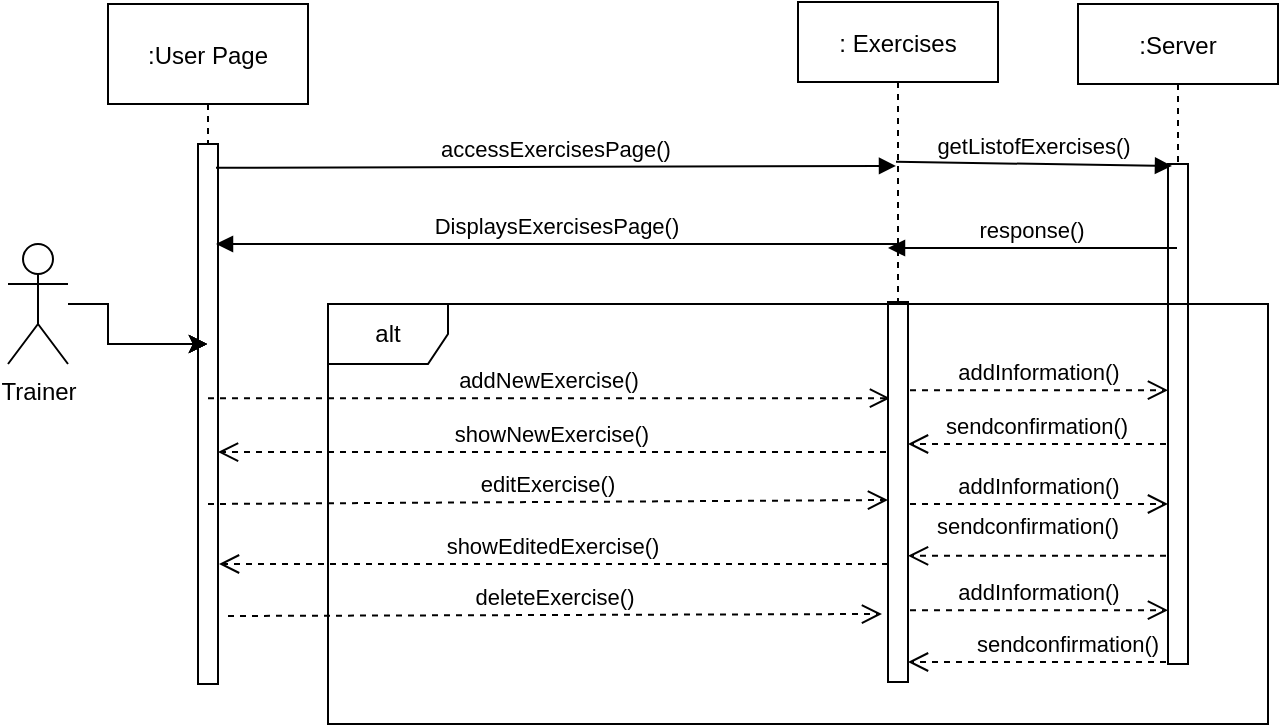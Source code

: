 <mxfile version="14.7.7" type="device"><diagram id="kgpKYQtTHZ0yAKxKKP6v" name="Page-1"><mxGraphModel dx="868" dy="393" grid="1" gridSize="10" guides="1" tooltips="1" connect="1" arrows="1" fold="1" page="1" pageScale="1" pageWidth="850" pageHeight="1100" math="0" shadow="0"><root><mxCell id="0"/><mxCell id="1" parent="0"/><mxCell id="3nuBFxr9cyL0pnOWT2aG-1" value=":User Page" style="shape=umlLifeline;perimeter=lifelinePerimeter;container=1;collapsible=0;recursiveResize=0;rounded=0;shadow=0;strokeWidth=1;size=50;" parent="1" vertex="1"><mxGeometry x="120" y="60" width="100" height="340" as="geometry"/></mxCell><mxCell id="3nuBFxr9cyL0pnOWT2aG-2" value="" style="points=[];perimeter=orthogonalPerimeter;rounded=0;shadow=0;strokeWidth=1;" parent="3nuBFxr9cyL0pnOWT2aG-1" vertex="1"><mxGeometry x="45" y="70" width="10" height="270" as="geometry"/></mxCell><mxCell id="3nuBFxr9cyL0pnOWT2aG-10" value="addNewExercise()" style="verticalAlign=bottom;endArrow=open;dashed=1;endSize=8;shadow=0;strokeWidth=1;entryX=0.1;entryY=0.253;entryDx=0;entryDy=0;entryPerimeter=0;" parent="1" source="3nuBFxr9cyL0pnOWT2aG-1" target="0onaAtjH3GM_hd_BpXRS-7" edge="1"><mxGeometry relative="1" as="geometry"><mxPoint x="500" y="260" as="targetPoint"/><mxPoint x="190" y="256" as="sourcePoint"/></mxGeometry></mxCell><mxCell id="0onaAtjH3GM_hd_BpXRS-6" value=": Exercises" style="shape=umlLifeline;perimeter=lifelinePerimeter;container=1;collapsible=0;recursiveResize=0;rounded=0;shadow=0;strokeWidth=1;" vertex="1" parent="1"><mxGeometry x="465" y="59" width="100" height="340" as="geometry"/></mxCell><mxCell id="0onaAtjH3GM_hd_BpXRS-7" value="" style="points=[];perimeter=orthogonalPerimeter;rounded=0;shadow=0;strokeWidth=1;" vertex="1" parent="0onaAtjH3GM_hd_BpXRS-6"><mxGeometry x="45" y="150" width="10" height="190" as="geometry"/></mxCell><mxCell id="0onaAtjH3GM_hd_BpXRS-8" value="showNewExercise()" style="verticalAlign=bottom;endArrow=open;dashed=1;endSize=8;shadow=0;strokeWidth=1;exitX=-0.1;exitY=0.395;exitDx=0;exitDy=0;exitPerimeter=0;" edge="1" parent="1" source="0onaAtjH3GM_hd_BpXRS-7" target="3nuBFxr9cyL0pnOWT2aG-2"><mxGeometry relative="1" as="geometry"><mxPoint x="200" y="290" as="targetPoint"/><mxPoint x="490" y="285" as="sourcePoint"/></mxGeometry></mxCell><mxCell id="0onaAtjH3GM_hd_BpXRS-9" value="accessExercisesPage()" style="verticalAlign=bottom;endArrow=block;shadow=0;strokeWidth=1;exitX=0.9;exitY=0.044;exitDx=0;exitDy=0;exitPerimeter=0;entryX=0.49;entryY=0.241;entryDx=0;entryDy=0;entryPerimeter=0;" edge="1" parent="1" source="3nuBFxr9cyL0pnOWT2aG-2" target="0onaAtjH3GM_hd_BpXRS-6"><mxGeometry relative="1" as="geometry"><mxPoint x="200" y="140" as="sourcePoint"/><mxPoint x="500" y="140" as="targetPoint"/></mxGeometry></mxCell><mxCell id="0onaAtjH3GM_hd_BpXRS-10" value="DisplaysExercisesPage()" style="verticalAlign=bottom;endArrow=block;shadow=0;strokeWidth=1;exitX=0.5;exitY=0.356;exitDx=0;exitDy=0;exitPerimeter=0;" edge="1" parent="1" source="0onaAtjH3GM_hd_BpXRS-6"><mxGeometry relative="1" as="geometry"><mxPoint x="500" y="180" as="sourcePoint"/><mxPoint x="174" y="180" as="targetPoint"/></mxGeometry></mxCell><mxCell id="0onaAtjH3GM_hd_BpXRS-16" value=":Server" style="shape=umlLifeline;perimeter=lifelinePerimeter;container=1;collapsible=0;recursiveResize=0;rounded=0;shadow=0;strokeWidth=1;" vertex="1" parent="1"><mxGeometry x="605" y="60" width="100" height="330" as="geometry"/></mxCell><mxCell id="0onaAtjH3GM_hd_BpXRS-17" value="" style="points=[];perimeter=orthogonalPerimeter;rounded=0;shadow=0;strokeWidth=1;" vertex="1" parent="0onaAtjH3GM_hd_BpXRS-16"><mxGeometry x="45" y="80" width="10" height="250" as="geometry"/></mxCell><mxCell id="0onaAtjH3GM_hd_BpXRS-19" value="getListofExercises()" style="verticalAlign=bottom;endArrow=block;shadow=0;strokeWidth=1;exitX=0.49;exitY=0.235;exitDx=0;exitDy=0;exitPerimeter=0;entryX=0.2;entryY=0.004;entryDx=0;entryDy=0;entryPerimeter=0;" edge="1" parent="1" source="0onaAtjH3GM_hd_BpXRS-6" target="0onaAtjH3GM_hd_BpXRS-17"><mxGeometry relative="1" as="geometry"><mxPoint x="530" y="140" as="sourcePoint"/><mxPoint x="630" y="140" as="targetPoint"/></mxGeometry></mxCell><mxCell id="0onaAtjH3GM_hd_BpXRS-20" value="response()" style="verticalAlign=bottom;endArrow=block;shadow=0;strokeWidth=1;" edge="1" parent="1" source="0onaAtjH3GM_hd_BpXRS-16"><mxGeometry relative="1" as="geometry"><mxPoint x="620" y="190" as="sourcePoint"/><mxPoint x="510" y="182" as="targetPoint"/><Array as="points"><mxPoint x="590" y="182"/></Array></mxGeometry></mxCell><mxCell id="0onaAtjH3GM_hd_BpXRS-21" value="addInformation()" style="verticalAlign=bottom;endArrow=open;dashed=1;endSize=8;shadow=0;strokeWidth=1;exitX=1.1;exitY=0.232;exitDx=0;exitDy=0;exitPerimeter=0;" edge="1" parent="1" source="0onaAtjH3GM_hd_BpXRS-7" target="0onaAtjH3GM_hd_BpXRS-17"><mxGeometry relative="1" as="geometry"><mxPoint x="575" y="257" as="targetPoint"/><mxPoint x="530" y="255" as="sourcePoint"/></mxGeometry></mxCell><mxCell id="0onaAtjH3GM_hd_BpXRS-24" value="" style="edgeStyle=orthogonalEdgeStyle;rounded=0;orthogonalLoop=1;jettySize=auto;html=1;" edge="1" parent="1" source="0onaAtjH3GM_hd_BpXRS-23" target="3nuBFxr9cyL0pnOWT2aG-1"><mxGeometry relative="1" as="geometry"/></mxCell><mxCell id="0onaAtjH3GM_hd_BpXRS-25" value="" style="edgeStyle=orthogonalEdgeStyle;rounded=0;orthogonalLoop=1;jettySize=auto;html=1;" edge="1" parent="1" source="0onaAtjH3GM_hd_BpXRS-23" target="3nuBFxr9cyL0pnOWT2aG-1"><mxGeometry relative="1" as="geometry"/></mxCell><mxCell id="0onaAtjH3GM_hd_BpXRS-26" value="" style="edgeStyle=orthogonalEdgeStyle;rounded=0;orthogonalLoop=1;jettySize=auto;html=1;" edge="1" parent="1" source="0onaAtjH3GM_hd_BpXRS-23" target="3nuBFxr9cyL0pnOWT2aG-1"><mxGeometry relative="1" as="geometry"/></mxCell><mxCell id="0onaAtjH3GM_hd_BpXRS-27" value="" style="edgeStyle=orthogonalEdgeStyle;rounded=0;orthogonalLoop=1;jettySize=auto;html=1;" edge="1" parent="1" source="0onaAtjH3GM_hd_BpXRS-23" target="3nuBFxr9cyL0pnOWT2aG-1"><mxGeometry relative="1" as="geometry"/></mxCell><mxCell id="0onaAtjH3GM_hd_BpXRS-29" value="" style="edgeStyle=orthogonalEdgeStyle;rounded=0;orthogonalLoop=1;jettySize=auto;html=1;" edge="1" parent="1" source="0onaAtjH3GM_hd_BpXRS-23" target="3nuBFxr9cyL0pnOWT2aG-1"><mxGeometry relative="1" as="geometry"/></mxCell><object label="Trainer" id="0onaAtjH3GM_hd_BpXRS-23"><mxCell style="shape=umlActor;verticalLabelPosition=bottom;verticalAlign=top;html=1;outlineConnect=0;" vertex="1" parent="1"><mxGeometry x="70" y="180" width="30" height="60" as="geometry"/></mxCell></object><mxCell id="0onaAtjH3GM_hd_BpXRS-36" value="editExercise()" style="verticalAlign=bottom;endArrow=open;dashed=1;endSize=8;shadow=0;strokeWidth=1;entryX=0;entryY=0.521;entryDx=0;entryDy=0;entryPerimeter=0;" edge="1" parent="1" target="0onaAtjH3GM_hd_BpXRS-7"><mxGeometry relative="1" as="geometry"><mxPoint x="490" y="310" as="targetPoint"/><mxPoint x="170" y="310" as="sourcePoint"/></mxGeometry></mxCell><mxCell id="0onaAtjH3GM_hd_BpXRS-37" value="showEditedExercise()" style="verticalAlign=bottom;endArrow=open;dashed=1;endSize=8;shadow=0;strokeWidth=1;" edge="1" parent="1"><mxGeometry relative="1" as="geometry"><mxPoint x="175.5" y="340" as="targetPoint"/><mxPoint x="510" y="340" as="sourcePoint"/></mxGeometry></mxCell><mxCell id="0onaAtjH3GM_hd_BpXRS-38" value="deleteExercise()" style="verticalAlign=bottom;endArrow=open;dashed=1;endSize=8;shadow=0;strokeWidth=1;entryX=-0.3;entryY=0.821;entryDx=0;entryDy=0;entryPerimeter=0;" edge="1" parent="1" target="0onaAtjH3GM_hd_BpXRS-7"><mxGeometry relative="1" as="geometry"><mxPoint x="490" y="360" as="targetPoint"/><mxPoint x="180" y="366" as="sourcePoint"/></mxGeometry></mxCell><mxCell id="0onaAtjH3GM_hd_BpXRS-41" value="sendconfirmation()" style="verticalAlign=bottom;endArrow=open;dashed=1;endSize=8;shadow=0;strokeWidth=1;exitX=1.1;exitY=0.232;exitDx=0;exitDy=0;exitPerimeter=0;" edge="1" parent="1"><mxGeometry relative="1" as="geometry"><mxPoint x="520" y="280.0" as="targetPoint"/><mxPoint x="649" y="280.0" as="sourcePoint"/></mxGeometry></mxCell><mxCell id="0onaAtjH3GM_hd_BpXRS-44" value="addInformation()" style="verticalAlign=bottom;endArrow=open;dashed=1;endSize=8;shadow=0;strokeWidth=1;exitX=1.1;exitY=0.232;exitDx=0;exitDy=0;exitPerimeter=0;" edge="1" parent="1"><mxGeometry relative="1" as="geometry"><mxPoint x="650" y="310.0" as="targetPoint"/><mxPoint x="521" y="310.0" as="sourcePoint"/></mxGeometry></mxCell><mxCell id="0onaAtjH3GM_hd_BpXRS-45" value="sendconfirmation()" style="verticalAlign=bottom;endArrow=open;dashed=1;endSize=8;shadow=0;strokeWidth=1;exitX=1.1;exitY=0.232;exitDx=0;exitDy=0;exitPerimeter=0;" edge="1" parent="1"><mxGeometry x="0.07" y="-6" relative="1" as="geometry"><mxPoint x="520" y="335.92" as="targetPoint"/><mxPoint x="649" y="335.92" as="sourcePoint"/><Array as="points"><mxPoint x="580" y="335.92"/></Array><mxPoint as="offset"/></mxGeometry></mxCell><mxCell id="0onaAtjH3GM_hd_BpXRS-46" value="addInformation()" style="verticalAlign=bottom;endArrow=open;dashed=1;endSize=8;shadow=0;strokeWidth=1;exitX=1.1;exitY=0.232;exitDx=0;exitDy=0;exitPerimeter=0;" edge="1" parent="1"><mxGeometry relative="1" as="geometry"><mxPoint x="650" y="363.08" as="targetPoint"/><mxPoint x="521" y="363.08" as="sourcePoint"/></mxGeometry></mxCell><mxCell id="0onaAtjH3GM_hd_BpXRS-47" value="sendconfirmation()" style="verticalAlign=bottom;endArrow=open;dashed=1;endSize=8;shadow=0;strokeWidth=1;exitX=1.1;exitY=0.232;exitDx=0;exitDy=0;exitPerimeter=0;" edge="1" parent="1"><mxGeometry x="-0.24" relative="1" as="geometry"><mxPoint x="520" y="389" as="targetPoint"/><mxPoint x="649" y="389" as="sourcePoint"/><Array as="points"><mxPoint x="600" y="389"/></Array><mxPoint as="offset"/></mxGeometry></mxCell><mxCell id="0onaAtjH3GM_hd_BpXRS-48" value="alt" style="shape=umlFrame;whiteSpace=wrap;html=1;" vertex="1" parent="1"><mxGeometry x="230" y="210" width="470" height="210" as="geometry"/></mxCell></root></mxGraphModel></diagram></mxfile>